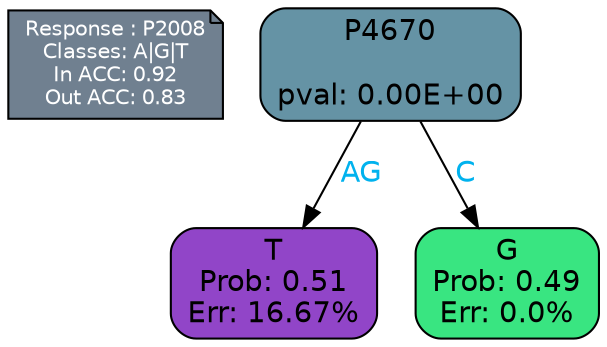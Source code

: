 digraph Tree {
node [shape=box, style="filled, rounded", color="black", fontname=helvetica] ;
graph [ranksep=equally, splines=polylines, bgcolor=transparent, dpi=600] ;
edge [fontname=helvetica] ;
LEGEND [label="Response : P2008
Classes: A|G|T
In ACC: 0.92
Out ACC: 0.83
",shape=note,align=left,style=filled,fillcolor="slategray",fontcolor="white",fontsize=10];1 [label="P4670

pval: 0.00E+00", fillcolor="#6593a5"] ;
2 [label="T
Prob: 0.51
Err: 16.67%", fillcolor="#9145c8"] ;
3 [label="G
Prob: 0.49
Err: 0.0%", fillcolor="#39e581"] ;
1 -> 2 [label="AG",fontcolor=deepskyblue2] ;
1 -> 3 [label="C",fontcolor=deepskyblue2] ;
{rank = same; 2;3;}{rank = same; LEGEND;1;}}